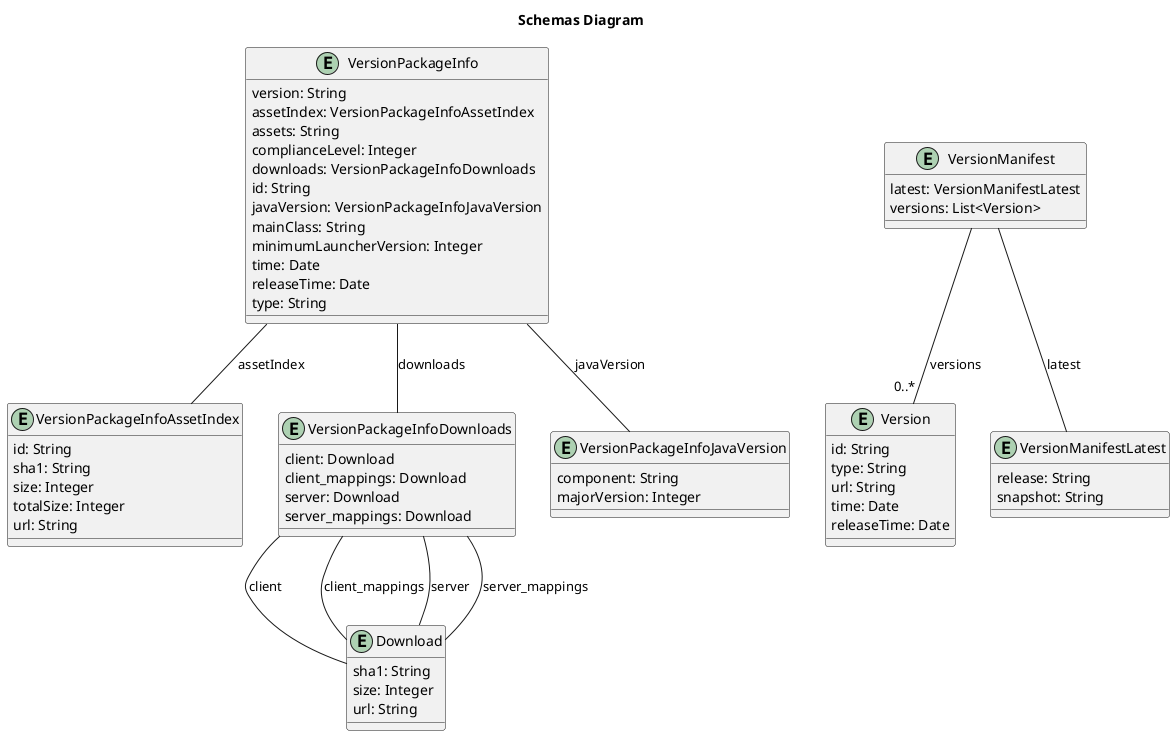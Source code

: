 @startuml

title  Schemas Diagram

entity Download {
    sha1: String
    size: Integer
    url: String
}

entity Version {
    id: String
    type: String
    url: String
    time: Date
    releaseTime: Date
}

entity VersionManifest {
    latest: VersionManifestLatest
    versions: List<Version>
}

entity VersionManifestLatest {
    release: String
    snapshot: String
}

entity VersionPackageInfo {
    version: String
    assetIndex: VersionPackageInfoAssetIndex
    assets: String
    complianceLevel: Integer
    downloads: VersionPackageInfoDownloads
    id: String
    javaVersion: VersionPackageInfoJavaVersion
    mainClass: String
    minimumLauncherVersion: Integer
    time: Date
    releaseTime: Date
    type: String
}

entity VersionPackageInfoAssetIndex {
    id: String
    sha1: String
    size: Integer
    totalSize: Integer
    url: String
}

entity VersionPackageInfoDownloads {
    client: Download
    client_mappings: Download
    server: Download
    server_mappings: Download
}

entity VersionPackageInfoJavaVersion {
    component: String
    majorVersion: Integer
}


VersionPackageInfoDownloads -- Download : client
VersionPackageInfoDownloads -- Download : client_mappings
VersionPackageInfoDownloads -- Download : server
VersionPackageInfoDownloads -- Download : server_mappings
VersionPackageInfo -- VersionPackageInfoAssetIndex : assetIndex
VersionPackageInfo -- VersionPackageInfoDownloads : downloads
VersionPackageInfo -- VersionPackageInfoJavaVersion : javaVersion
VersionManifest -- VersionManifestLatest : latest
VersionManifest -- "0..*" Version : versions

@enduml